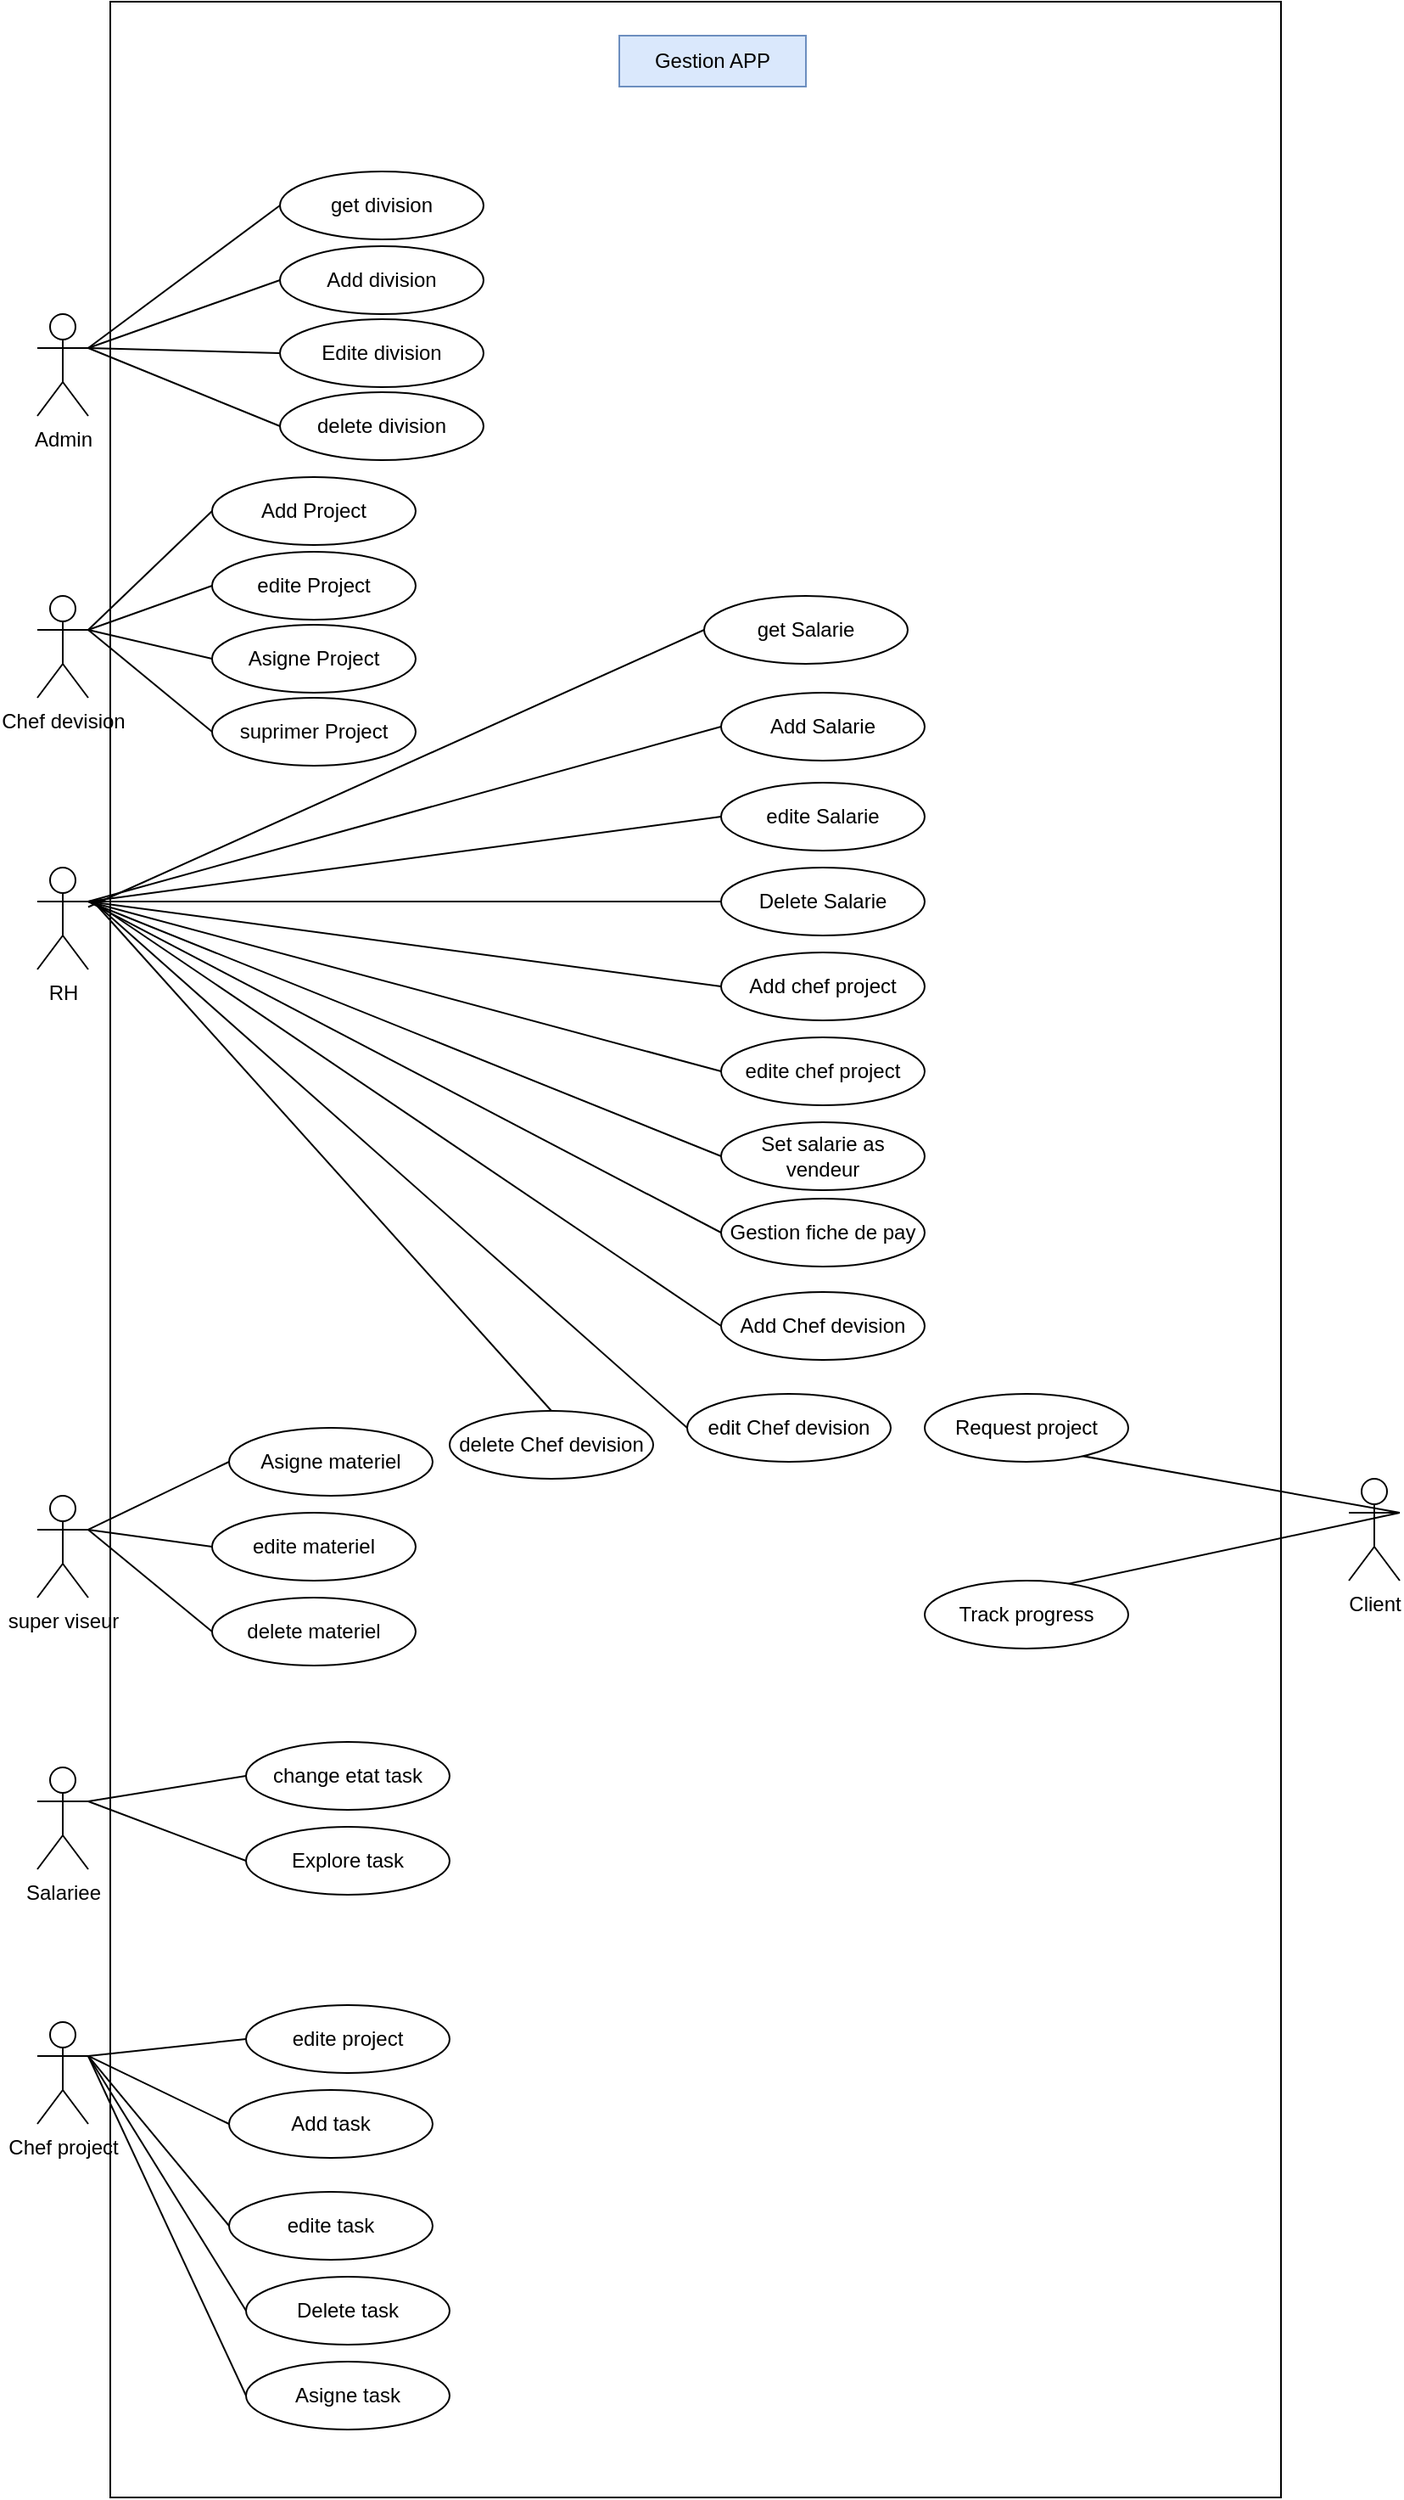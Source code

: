 <mxfile version="15.4.0" type="device"><diagram id="7KmuSHIrZP83wszh7hXV" name="Page-1"><mxGraphModel dx="706" dy="1572" grid="1" gridSize="10" guides="1" tooltips="1" connect="1" arrows="1" fold="1" page="1" pageScale="1" pageWidth="827" pageHeight="1169" math="0" shadow="0"><root><mxCell id="0"/><mxCell id="1" parent="0"/><mxCell id="pB6I4RQ6Od0iy5BjN8Gv-42" value="" style="rounded=0;whiteSpace=wrap;html=1;" parent="1" vertex="1"><mxGeometry x="80" y="-140" width="690" height="1470" as="geometry"/></mxCell><mxCell id="pB6I4RQ6Od0iy5BjN8Gv-7" style="edgeStyle=none;rounded=0;orthogonalLoop=1;jettySize=auto;html=1;exitX=1;exitY=0.333;exitDx=0;exitDy=0;exitPerimeter=0;entryX=0;entryY=0.5;entryDx=0;entryDy=0;endArrow=none;endFill=0;" parent="1" source="cI9o-GtqxuAMAhj0gMLX-1" target="cI9o-GtqxuAMAhj0gMLX-12" edge="1"><mxGeometry relative="1" as="geometry"/></mxCell><mxCell id="pB6I4RQ6Od0iy5BjN8Gv-8" style="edgeStyle=none;rounded=0;orthogonalLoop=1;jettySize=auto;html=1;exitX=1;exitY=0.333;exitDx=0;exitDy=0;exitPerimeter=0;entryX=0;entryY=0.5;entryDx=0;entryDy=0;endArrow=none;endFill=0;" parent="1" source="cI9o-GtqxuAMAhj0gMLX-1" target="cI9o-GtqxuAMAhj0gMLX-9" edge="1"><mxGeometry relative="1" as="geometry"/></mxCell><mxCell id="pB6I4RQ6Od0iy5BjN8Gv-9" style="edgeStyle=none;rounded=0;orthogonalLoop=1;jettySize=auto;html=1;exitX=1;exitY=0.333;exitDx=0;exitDy=0;exitPerimeter=0;entryX=0;entryY=0.5;entryDx=0;entryDy=0;endArrow=none;endFill=0;" parent="1" source="cI9o-GtqxuAMAhj0gMLX-1" target="cI9o-GtqxuAMAhj0gMLX-10" edge="1"><mxGeometry relative="1" as="geometry"/></mxCell><mxCell id="pB6I4RQ6Od0iy5BjN8Gv-10" style="edgeStyle=none;rounded=0;orthogonalLoop=1;jettySize=auto;html=1;exitX=1;exitY=0.333;exitDx=0;exitDy=0;exitPerimeter=0;entryX=0;entryY=0.5;entryDx=0;entryDy=0;endArrow=none;endFill=0;" parent="1" source="cI9o-GtqxuAMAhj0gMLX-1" target="cI9o-GtqxuAMAhj0gMLX-11" edge="1"><mxGeometry relative="1" as="geometry"/></mxCell><mxCell id="cI9o-GtqxuAMAhj0gMLX-1" value="Admin" style="shape=umlActor;verticalLabelPosition=bottom;verticalAlign=top;html=1;outlineConnect=0;" parent="1" vertex="1"><mxGeometry x="37" y="44" width="30" height="60" as="geometry"/></mxCell><mxCell id="pB6I4RQ6Od0iy5BjN8Gv-12" style="edgeStyle=none;rounded=0;orthogonalLoop=1;jettySize=auto;html=1;exitX=1;exitY=0.333;exitDx=0;exitDy=0;exitPerimeter=0;entryX=0;entryY=0.5;entryDx=0;entryDy=0;endArrow=none;endFill=0;" parent="1" source="cI9o-GtqxuAMAhj0gMLX-2" target="pB6I4RQ6Od0iy5BjN8Gv-3" edge="1"><mxGeometry relative="1" as="geometry"/></mxCell><mxCell id="pB6I4RQ6Od0iy5BjN8Gv-13" style="edgeStyle=none;rounded=0;orthogonalLoop=1;jettySize=auto;html=1;exitX=1;exitY=0.333;exitDx=0;exitDy=0;exitPerimeter=0;entryX=0;entryY=0.5;entryDx=0;entryDy=0;endArrow=none;endFill=0;" parent="1" source="cI9o-GtqxuAMAhj0gMLX-2" target="cI9o-GtqxuAMAhj0gMLX-32" edge="1"><mxGeometry relative="1" as="geometry"/></mxCell><mxCell id="pB6I4RQ6Od0iy5BjN8Gv-14" style="edgeStyle=none;rounded=0;orthogonalLoop=1;jettySize=auto;html=1;exitX=1;exitY=0.333;exitDx=0;exitDy=0;exitPerimeter=0;entryX=0;entryY=0.5;entryDx=0;entryDy=0;endArrow=none;endFill=0;" parent="1" source="cI9o-GtqxuAMAhj0gMLX-2" target="cI9o-GtqxuAMAhj0gMLX-33" edge="1"><mxGeometry relative="1" as="geometry"/></mxCell><mxCell id="pB6I4RQ6Od0iy5BjN8Gv-15" style="edgeStyle=none;rounded=0;orthogonalLoop=1;jettySize=auto;html=1;exitX=1;exitY=0.333;exitDx=0;exitDy=0;exitPerimeter=0;entryX=0;entryY=0.5;entryDx=0;entryDy=0;endArrow=none;endFill=0;" parent="1" source="cI9o-GtqxuAMAhj0gMLX-2" target="pB6I4RQ6Od0iy5BjN8Gv-4" edge="1"><mxGeometry relative="1" as="geometry"/></mxCell><mxCell id="cI9o-GtqxuAMAhj0gMLX-2" value="Chef devision" style="shape=umlActor;verticalLabelPosition=bottom;verticalAlign=top;html=1;outlineConnect=0;" parent="1" vertex="1"><mxGeometry x="37" y="210" width="30" height="60" as="geometry"/></mxCell><mxCell id="pB6I4RQ6Od0iy5BjN8Gv-29" style="edgeStyle=none;rounded=0;orthogonalLoop=1;jettySize=auto;html=1;exitX=1;exitY=0.333;exitDx=0;exitDy=0;exitPerimeter=0;entryX=0;entryY=0.5;entryDx=0;entryDy=0;endArrow=none;endFill=0;" parent="1" source="cI9o-GtqxuAMAhj0gMLX-3" target="cI9o-GtqxuAMAhj0gMLX-24" edge="1"><mxGeometry relative="1" as="geometry"/></mxCell><mxCell id="pB6I4RQ6Od0iy5BjN8Gv-44" style="edgeStyle=none;rounded=0;orthogonalLoop=1;jettySize=auto;html=1;exitX=1;exitY=0.333;exitDx=0;exitDy=0;exitPerimeter=0;entryX=0;entryY=0.5;entryDx=0;entryDy=0;endArrow=none;endFill=0;" parent="1" source="cI9o-GtqxuAMAhj0gMLX-3" target="pB6I4RQ6Od0iy5BjN8Gv-43" edge="1"><mxGeometry relative="1" as="geometry"/></mxCell><mxCell id="cI9o-GtqxuAMAhj0gMLX-3" value="RH" style="shape=umlActor;verticalLabelPosition=bottom;verticalAlign=top;html=1;outlineConnect=0;" parent="1" vertex="1"><mxGeometry x="37" y="370" width="30" height="60" as="geometry"/></mxCell><mxCell id="pB6I4RQ6Od0iy5BjN8Gv-20" style="edgeStyle=none;rounded=0;orthogonalLoop=1;jettySize=auto;html=1;exitX=1;exitY=0.333;exitDx=0;exitDy=0;exitPerimeter=0;entryX=0;entryY=0.5;entryDx=0;entryDy=0;endArrow=none;endFill=0;" parent="1" source="cI9o-GtqxuAMAhj0gMLX-4" target="cI9o-GtqxuAMAhj0gMLX-19" edge="1"><mxGeometry relative="1" as="geometry"/></mxCell><mxCell id="pB6I4RQ6Od0iy5BjN8Gv-49" style="edgeStyle=none;rounded=0;orthogonalLoop=1;jettySize=auto;html=1;exitX=1;exitY=0.333;exitDx=0;exitDy=0;exitPerimeter=0;entryX=0;entryY=0.5;entryDx=0;entryDy=0;endArrow=none;endFill=0;" parent="1" source="cI9o-GtqxuAMAhj0gMLX-4" target="pB6I4RQ6Od0iy5BjN8Gv-46" edge="1"><mxGeometry relative="1" as="geometry"/></mxCell><mxCell id="pB6I4RQ6Od0iy5BjN8Gv-50" style="edgeStyle=none;rounded=0;orthogonalLoop=1;jettySize=auto;html=1;exitX=1;exitY=0.333;exitDx=0;exitDy=0;exitPerimeter=0;entryX=0;entryY=0.5;entryDx=0;entryDy=0;endArrow=none;endFill=0;" parent="1" source="cI9o-GtqxuAMAhj0gMLX-4" target="pB6I4RQ6Od0iy5BjN8Gv-47" edge="1"><mxGeometry relative="1" as="geometry"/></mxCell><mxCell id="cI9o-GtqxuAMAhj0gMLX-4" value="super viseur" style="shape=umlActor;verticalLabelPosition=bottom;verticalAlign=top;html=1;outlineConnect=0;" parent="1" vertex="1"><mxGeometry x="37" y="740" width="30" height="60" as="geometry"/></mxCell><mxCell id="pB6I4RQ6Od0iy5BjN8Gv-21" style="edgeStyle=none;rounded=0;orthogonalLoop=1;jettySize=auto;html=1;exitX=1;exitY=0.333;exitDx=0;exitDy=0;exitPerimeter=0;entryX=0;entryY=0.5;entryDx=0;entryDy=0;endArrow=none;endFill=0;" parent="1" source="cI9o-GtqxuAMAhj0gMLX-5" target="cI9o-GtqxuAMAhj0gMLX-15" edge="1"><mxGeometry relative="1" as="geometry"/></mxCell><mxCell id="pB6I4RQ6Od0iy5BjN8Gv-22" style="edgeStyle=none;rounded=0;orthogonalLoop=1;jettySize=auto;html=1;exitX=1;exitY=0.333;exitDx=0;exitDy=0;exitPerimeter=0;entryX=0;entryY=0.5;entryDx=0;entryDy=0;endArrow=none;endFill=0;" parent="1" source="cI9o-GtqxuAMAhj0gMLX-5" target="cI9o-GtqxuAMAhj0gMLX-16" edge="1"><mxGeometry relative="1" as="geometry"/></mxCell><mxCell id="pB6I4RQ6Od0iy5BjN8Gv-23" style="edgeStyle=none;rounded=0;orthogonalLoop=1;jettySize=auto;html=1;exitX=1;exitY=0.333;exitDx=0;exitDy=0;exitPerimeter=0;entryX=0;entryY=0.5;entryDx=0;entryDy=0;endArrow=none;endFill=0;" parent="1" source="cI9o-GtqxuAMAhj0gMLX-5" target="cI9o-GtqxuAMAhj0gMLX-17" edge="1"><mxGeometry relative="1" as="geometry"/></mxCell><mxCell id="pB6I4RQ6Od0iy5BjN8Gv-24" style="edgeStyle=none;rounded=0;orthogonalLoop=1;jettySize=auto;html=1;exitX=1;exitY=0.333;exitDx=0;exitDy=0;exitPerimeter=0;entryX=0;entryY=0.5;entryDx=0;entryDy=0;endArrow=none;endFill=0;" parent="1" source="cI9o-GtqxuAMAhj0gMLX-5" target="cI9o-GtqxuAMAhj0gMLX-18" edge="1"><mxGeometry relative="1" as="geometry"/></mxCell><mxCell id="pB6I4RQ6Od0iy5BjN8Gv-41" style="edgeStyle=none;rounded=0;orthogonalLoop=1;jettySize=auto;html=1;exitX=1;exitY=0.333;exitDx=0;exitDy=0;exitPerimeter=0;entryX=0;entryY=0.5;entryDx=0;entryDy=0;endArrow=none;endFill=0;" parent="1" source="cI9o-GtqxuAMAhj0gMLX-5" target="pB6I4RQ6Od0iy5BjN8Gv-40" edge="1"><mxGeometry relative="1" as="geometry"/></mxCell><mxCell id="cI9o-GtqxuAMAhj0gMLX-5" value="Chef project" style="shape=umlActor;verticalLabelPosition=bottom;verticalAlign=top;html=1;outlineConnect=0;" parent="1" vertex="1"><mxGeometry x="37" y="1050" width="30" height="60" as="geometry"/></mxCell><mxCell id="pB6I4RQ6Od0iy5BjN8Gv-18" style="edgeStyle=none;rounded=0;orthogonalLoop=1;jettySize=auto;html=1;exitX=1;exitY=0.333;exitDx=0;exitDy=0;exitPerimeter=0;entryX=0;entryY=0.5;entryDx=0;entryDy=0;endArrow=none;endFill=0;" parent="1" source="cI9o-GtqxuAMAhj0gMLX-6" target="cI9o-GtqxuAMAhj0gMLX-14" edge="1"><mxGeometry relative="1" as="geometry"/></mxCell><mxCell id="pB6I4RQ6Od0iy5BjN8Gv-19" style="edgeStyle=none;rounded=0;orthogonalLoop=1;jettySize=auto;html=1;exitX=1;exitY=0.333;exitDx=0;exitDy=0;exitPerimeter=0;entryX=0;entryY=0.5;entryDx=0;entryDy=0;endArrow=none;endFill=0;" parent="1" source="cI9o-GtqxuAMAhj0gMLX-6" target="cI9o-GtqxuAMAhj0gMLX-13" edge="1"><mxGeometry relative="1" as="geometry"/></mxCell><mxCell id="cI9o-GtqxuAMAhj0gMLX-6" value="Salariee" style="shape=umlActor;verticalLabelPosition=bottom;verticalAlign=top;html=1;outlineConnect=0;" parent="1" vertex="1"><mxGeometry x="37" y="900" width="30" height="60" as="geometry"/></mxCell><mxCell id="pB6I4RQ6Od0iy5BjN8Gv-16" style="edgeStyle=none;rounded=0;orthogonalLoop=1;jettySize=auto;html=1;exitX=1;exitY=0.333;exitDx=0;exitDy=0;exitPerimeter=0;entryX=0;entryY=0.5;entryDx=0;entryDy=0;endArrow=none;endFill=0;" parent="1" source="cI9o-GtqxuAMAhj0gMLX-7" target="cI9o-GtqxuAMAhj0gMLX-20" edge="1"><mxGeometry relative="1" as="geometry"/></mxCell><mxCell id="pB6I4RQ6Od0iy5BjN8Gv-17" style="edgeStyle=none;rounded=0;orthogonalLoop=1;jettySize=auto;html=1;exitX=1;exitY=0.333;exitDx=0;exitDy=0;exitPerimeter=0;entryX=0;entryY=0.5;entryDx=0;entryDy=0;endArrow=none;endFill=0;" parent="1" source="cI9o-GtqxuAMAhj0gMLX-7" target="cI9o-GtqxuAMAhj0gMLX-21" edge="1"><mxGeometry relative="1" as="geometry"/></mxCell><mxCell id="cI9o-GtqxuAMAhj0gMLX-7" value="Client" style="shape=umlActor;verticalLabelPosition=bottom;verticalAlign=top;html=1;outlineConnect=0;" parent="1" vertex="1"><mxGeometry x="810" y="730" width="30" height="60" as="geometry"/></mxCell><mxCell id="cI9o-GtqxuAMAhj0gMLX-9" value="Add division" style="ellipse;whiteSpace=wrap;html=1;" parent="1" vertex="1"><mxGeometry x="180" y="4" width="120" height="40" as="geometry"/></mxCell><mxCell id="cI9o-GtqxuAMAhj0gMLX-10" value="Edite division" style="ellipse;whiteSpace=wrap;html=1;" parent="1" vertex="1"><mxGeometry x="180" y="47" width="120" height="40" as="geometry"/></mxCell><mxCell id="cI9o-GtqxuAMAhj0gMLX-11" value="delete division" style="ellipse;whiteSpace=wrap;html=1;" parent="1" vertex="1"><mxGeometry x="180" y="90" width="120" height="40" as="geometry"/></mxCell><mxCell id="cI9o-GtqxuAMAhj0gMLX-12" value="get division" style="ellipse;whiteSpace=wrap;html=1;" parent="1" vertex="1"><mxGeometry x="180" y="-40" width="120" height="40" as="geometry"/></mxCell><mxCell id="cI9o-GtqxuAMAhj0gMLX-13" value="Explore task" style="ellipse;whiteSpace=wrap;html=1;" parent="1" vertex="1"><mxGeometry x="160" y="935" width="120" height="40" as="geometry"/></mxCell><mxCell id="cI9o-GtqxuAMAhj0gMLX-14" value="change etat task" style="ellipse;whiteSpace=wrap;html=1;" parent="1" vertex="1"><mxGeometry x="160" y="885" width="120" height="40" as="geometry"/></mxCell><mxCell id="cI9o-GtqxuAMAhj0gMLX-15" value="edite project" style="ellipse;whiteSpace=wrap;html=1;" parent="1" vertex="1"><mxGeometry x="160" y="1040" width="120" height="40" as="geometry"/></mxCell><mxCell id="cI9o-GtqxuAMAhj0gMLX-16" value="edite task" style="ellipse;whiteSpace=wrap;html=1;" parent="1" vertex="1"><mxGeometry x="150" y="1150" width="120" height="40" as="geometry"/></mxCell><mxCell id="cI9o-GtqxuAMAhj0gMLX-17" value="Add task" style="ellipse;whiteSpace=wrap;html=1;" parent="1" vertex="1"><mxGeometry x="150" y="1090" width="120" height="40" as="geometry"/></mxCell><mxCell id="cI9o-GtqxuAMAhj0gMLX-18" value="Asigne task" style="ellipse;whiteSpace=wrap;html=1;" parent="1" vertex="1"><mxGeometry x="160" y="1250" width="120" height="40" as="geometry"/></mxCell><mxCell id="cI9o-GtqxuAMAhj0gMLX-19" value="Asigne materiel" style="ellipse;whiteSpace=wrap;html=1;" parent="1" vertex="1"><mxGeometry x="150" y="700" width="120" height="40" as="geometry"/></mxCell><mxCell id="cI9o-GtqxuAMAhj0gMLX-20" value="Request project" style="ellipse;whiteSpace=wrap;html=1;" parent="1" vertex="1"><mxGeometry x="560" y="680" width="120" height="40" as="geometry"/></mxCell><mxCell id="cI9o-GtqxuAMAhj0gMLX-21" value="Track progress" style="ellipse;whiteSpace=wrap;html=1;" parent="1" vertex="1"><mxGeometry x="560" y="790" width="120" height="40" as="geometry"/></mxCell><mxCell id="cI9o-GtqxuAMAhj0gMLX-22" value="Add Salarie" style="ellipse;whiteSpace=wrap;html=1;" parent="1" vertex="1"><mxGeometry x="440" y="267" width="120" height="40" as="geometry"/></mxCell><mxCell id="cI9o-GtqxuAMAhj0gMLX-23" value="Add chef project" style="ellipse;whiteSpace=wrap;html=1;" parent="1" vertex="1"><mxGeometry x="440" y="420" width="120" height="40" as="geometry"/></mxCell><mxCell id="cI9o-GtqxuAMAhj0gMLX-24" value="Set salarie as vendeur" style="ellipse;whiteSpace=wrap;html=1;" parent="1" vertex="1"><mxGeometry x="440" y="520" width="120" height="40" as="geometry"/></mxCell><mxCell id="cI9o-GtqxuAMAhj0gMLX-32" value="edite Project" style="ellipse;whiteSpace=wrap;html=1;" parent="1" vertex="1"><mxGeometry x="140" y="184" width="120" height="40" as="geometry"/></mxCell><mxCell id="cI9o-GtqxuAMAhj0gMLX-33" value="Asigne Project" style="ellipse;whiteSpace=wrap;html=1;" parent="1" vertex="1"><mxGeometry x="140" y="227" width="120" height="40" as="geometry"/></mxCell><mxCell id="pB6I4RQ6Od0iy5BjN8Gv-3" value="Add Project" style="ellipse;whiteSpace=wrap;html=1;" parent="1" vertex="1"><mxGeometry x="140" y="140" width="120" height="40" as="geometry"/></mxCell><mxCell id="pB6I4RQ6Od0iy5BjN8Gv-4" value="suprimer Project" style="ellipse;whiteSpace=wrap;html=1;" parent="1" vertex="1"><mxGeometry x="140" y="270" width="120" height="40" as="geometry"/></mxCell><mxCell id="pB6I4RQ6Od0iy5BjN8Gv-33" style="edgeStyle=none;rounded=0;orthogonalLoop=1;jettySize=auto;html=1;entryX=0;entryY=0.5;entryDx=0;entryDy=0;endArrow=none;endFill=0;" parent="1" source="cI9o-GtqxuAMAhj0gMLX-3" target="pB6I4RQ6Od0iy5BjN8Gv-31" edge="1"><mxGeometry relative="1" as="geometry"><mxPoint x="270" y="350" as="sourcePoint"/></mxGeometry></mxCell><mxCell id="pB6I4RQ6Od0iy5BjN8Gv-34" style="edgeStyle=none;rounded=0;orthogonalLoop=1;jettySize=auto;html=1;exitX=1;exitY=0.333;exitDx=0;exitDy=0;entryX=0;entryY=0.5;entryDx=0;entryDy=0;endArrow=none;endFill=0;exitPerimeter=0;" parent="1" source="cI9o-GtqxuAMAhj0gMLX-3" target="cI9o-GtqxuAMAhj0gMLX-22" edge="1"><mxGeometry relative="1" as="geometry"><mxPoint x="270" y="350" as="sourcePoint"/></mxGeometry></mxCell><mxCell id="pB6I4RQ6Od0iy5BjN8Gv-35" style="edgeStyle=none;rounded=0;orthogonalLoop=1;jettySize=auto;html=1;exitX=1;exitY=0.333;exitDx=0;exitDy=0;entryX=0;entryY=0.5;entryDx=0;entryDy=0;endArrow=none;endFill=0;exitPerimeter=0;" parent="1" source="cI9o-GtqxuAMAhj0gMLX-3" target="pB6I4RQ6Od0iy5BjN8Gv-30" edge="1"><mxGeometry relative="1" as="geometry"><mxPoint x="270" y="350" as="sourcePoint"/></mxGeometry></mxCell><mxCell id="pB6I4RQ6Od0iy5BjN8Gv-36" style="edgeStyle=none;rounded=0;orthogonalLoop=1;jettySize=auto;html=1;exitX=1;exitY=0.333;exitDx=0;exitDy=0;entryX=0;entryY=0.5;entryDx=0;entryDy=0;endArrow=none;endFill=0;exitPerimeter=0;" parent="1" source="cI9o-GtqxuAMAhj0gMLX-3" target="pB6I4RQ6Od0iy5BjN8Gv-32" edge="1"><mxGeometry relative="1" as="geometry"><mxPoint x="270" y="350" as="sourcePoint"/></mxGeometry></mxCell><mxCell id="pB6I4RQ6Od0iy5BjN8Gv-37" style="edgeStyle=none;rounded=0;orthogonalLoop=1;jettySize=auto;html=1;exitX=1;exitY=0.333;exitDx=0;exitDy=0;entryX=0;entryY=0.5;entryDx=0;entryDy=0;endArrow=none;endFill=0;exitPerimeter=0;" parent="1" source="cI9o-GtqxuAMAhj0gMLX-3" target="cI9o-GtqxuAMAhj0gMLX-23" edge="1"><mxGeometry relative="1" as="geometry"><mxPoint x="270" y="410" as="sourcePoint"/></mxGeometry></mxCell><mxCell id="pB6I4RQ6Od0iy5BjN8Gv-39" style="edgeStyle=none;rounded=0;orthogonalLoop=1;jettySize=auto;html=1;exitX=1;exitY=0.333;exitDx=0;exitDy=0;entryX=0;entryY=0.5;entryDx=0;entryDy=0;endArrow=none;endFill=0;exitPerimeter=0;" parent="1" source="cI9o-GtqxuAMAhj0gMLX-3" target="pB6I4RQ6Od0iy5BjN8Gv-38" edge="1"><mxGeometry relative="1" as="geometry"><mxPoint x="270" y="410" as="sourcePoint"/></mxGeometry></mxCell><mxCell id="pB6I4RQ6Od0iy5BjN8Gv-30" value="edite Salarie" style="ellipse;whiteSpace=wrap;html=1;" parent="1" vertex="1"><mxGeometry x="440" y="320" width="120" height="40" as="geometry"/></mxCell><mxCell id="pB6I4RQ6Od0iy5BjN8Gv-31" value="get Salarie" style="ellipse;whiteSpace=wrap;html=1;" parent="1" vertex="1"><mxGeometry x="430" y="210" width="120" height="40" as="geometry"/></mxCell><mxCell id="pB6I4RQ6Od0iy5BjN8Gv-32" value="Delete Salarie" style="ellipse;whiteSpace=wrap;html=1;" parent="1" vertex="1"><mxGeometry x="440" y="370" width="120" height="40" as="geometry"/></mxCell><mxCell id="pB6I4RQ6Od0iy5BjN8Gv-38" value="edite chef project" style="ellipse;whiteSpace=wrap;html=1;" parent="1" vertex="1"><mxGeometry x="440" y="470" width="120" height="40" as="geometry"/></mxCell><mxCell id="pB6I4RQ6Od0iy5BjN8Gv-40" value="Delete task" style="ellipse;whiteSpace=wrap;html=1;" parent="1" vertex="1"><mxGeometry x="160" y="1200" width="120" height="40" as="geometry"/></mxCell><mxCell id="pB6I4RQ6Od0iy5BjN8Gv-43" value="Gestion fiche de pay" style="ellipse;whiteSpace=wrap;html=1;" parent="1" vertex="1"><mxGeometry x="440" y="565" width="120" height="40" as="geometry"/></mxCell><mxCell id="pB6I4RQ6Od0iy5BjN8Gv-45" style="edgeStyle=none;rounded=0;orthogonalLoop=1;jettySize=auto;html=1;exitX=0;exitY=0.333;exitDx=0;exitDy=0;exitPerimeter=0;endArrow=none;endFill=0;" parent="1" source="cI9o-GtqxuAMAhj0gMLX-7" target="cI9o-GtqxuAMAhj0gMLX-7" edge="1"><mxGeometry relative="1" as="geometry"/></mxCell><mxCell id="pB6I4RQ6Od0iy5BjN8Gv-46" value="edite materiel" style="ellipse;whiteSpace=wrap;html=1;" parent="1" vertex="1"><mxGeometry x="140" y="750" width="120" height="40" as="geometry"/></mxCell><mxCell id="pB6I4RQ6Od0iy5BjN8Gv-47" value="delete materiel" style="ellipse;whiteSpace=wrap;html=1;" parent="1" vertex="1"><mxGeometry x="140" y="800" width="120" height="40" as="geometry"/></mxCell><mxCell id="0Y4nsoAnHXzJPe7lFHVM-1" value="Gestion APP" style="text;html=1;strokeColor=#6c8ebf;fillColor=#dae8fc;align=center;verticalAlign=middle;whiteSpace=wrap;rounded=0;" parent="1" vertex="1"><mxGeometry x="380" y="-120" width="110" height="30" as="geometry"/></mxCell><mxCell id="oWNh3V9aAu-_vi0tLjKV-6" style="edgeStyle=none;rounded=0;orthogonalLoop=1;jettySize=auto;html=1;exitX=0;exitY=0.5;exitDx=0;exitDy=0;endArrow=none;endFill=0;" edge="1" parent="1" source="oWNh3V9aAu-_vi0tLjKV-1"><mxGeometry relative="1" as="geometry"><mxPoint x="70" y="390.0" as="targetPoint"/></mxGeometry></mxCell><mxCell id="oWNh3V9aAu-_vi0tLjKV-1" value="Add Chef devision" style="ellipse;whiteSpace=wrap;html=1;" vertex="1" parent="1"><mxGeometry x="440" y="620" width="120" height="40" as="geometry"/></mxCell><mxCell id="oWNh3V9aAu-_vi0tLjKV-7" style="edgeStyle=none;rounded=0;orthogonalLoop=1;jettySize=auto;html=1;exitX=0;exitY=0.5;exitDx=0;exitDy=0;endArrow=none;endFill=0;" edge="1" parent="1" source="oWNh3V9aAu-_vi0tLjKV-2"><mxGeometry relative="1" as="geometry"><mxPoint x="70" y="390" as="targetPoint"/></mxGeometry></mxCell><mxCell id="oWNh3V9aAu-_vi0tLjKV-2" value="edit Chef devision" style="ellipse;whiteSpace=wrap;html=1;" vertex="1" parent="1"><mxGeometry x="420" y="680" width="120" height="40" as="geometry"/></mxCell><mxCell id="oWNh3V9aAu-_vi0tLjKV-8" style="edgeStyle=none;rounded=0;orthogonalLoop=1;jettySize=auto;html=1;exitX=0.5;exitY=0;exitDx=0;exitDy=0;endArrow=none;endFill=0;" edge="1" parent="1" source="oWNh3V9aAu-_vi0tLjKV-3"><mxGeometry relative="1" as="geometry"><mxPoint x="70" y="390.0" as="targetPoint"/></mxGeometry></mxCell><mxCell id="oWNh3V9aAu-_vi0tLjKV-3" value="delete Chef devision" style="ellipse;whiteSpace=wrap;html=1;" vertex="1" parent="1"><mxGeometry x="280" y="690" width="120" height="40" as="geometry"/></mxCell></root></mxGraphModel></diagram></mxfile>